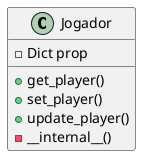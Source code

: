 @startuml
class Jogador {
  -Dict prop  
  +get_player()
  +set_player()
  +update_player()
  -__internal__()
}
@enduml